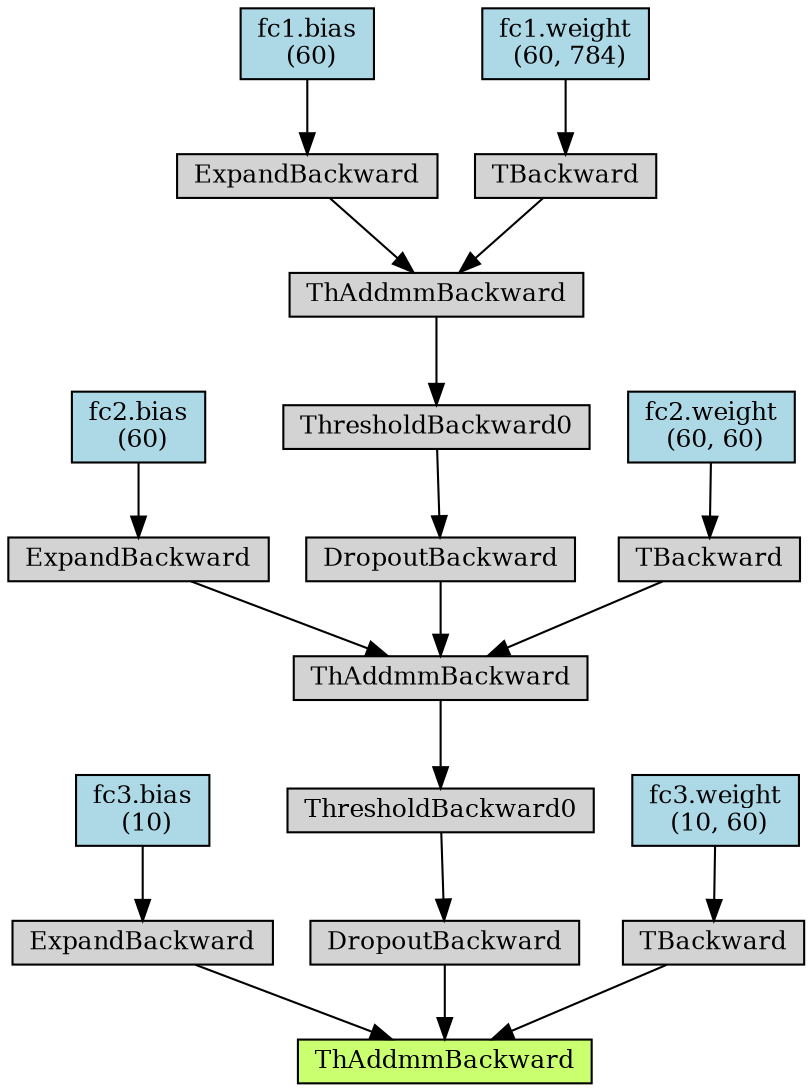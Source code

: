 digraph {
	graph [size="12,12"]
	node [align=left fontsize=12 height=0.2 ranksep=0.1 shape=box style=filled]
	2321717464424 [label=ThAddmmBackward fillcolor=darkolivegreen1]
	2321717464480 -> 2321717464424
	2321717464480 [label=ExpandBackward]
	2321717464760 -> 2321717464480
	2321717464760 [label="fc3.bias
 (10)" fillcolor=lightblue]
	2321717496312 -> 2321717464424
	2321717496312 [label=DropoutBackward]
	2321717465040 -> 2321717496312
	2321717465040 [label=ThresholdBackward0]
	2321717567616 -> 2321717465040
	2321717567616 [label=ThAddmmBackward]
	2321717567728 -> 2321717567616
	2321717567728 [label=ExpandBackward]
	2321717567896 -> 2321717567728
	2321717567896 [label="fc2.bias
 (60)" fillcolor=lightblue]
	2321717495816 -> 2321717567616
	2321717495816 [label=DropoutBackward]
	2321717567952 -> 2321717495816
	2321717567952 [label=ThresholdBackward0]
	2321717568064 -> 2321717567952
	2321717568064 [label=ThAddmmBackward]
	2321717568176 -> 2321717568064
	2321717568176 [label=ExpandBackward]
	2321717568344 -> 2321717568176
	2321717568344 [label="fc1.bias
 (60)" fillcolor=lightblue]
	2321717568232 -> 2321717568064
	2321717568232 [label=TBackward]
	2321717568400 -> 2321717568232
	2321717568400 [label="fc1.weight
 (60, 784)" fillcolor=lightblue]
	2321717567784 -> 2321717567616
	2321717567784 [label=TBackward]
	2321717568008 -> 2321717567784
	2321717568008 [label="fc2.weight
 (60, 60)" fillcolor=lightblue]
	2321717464536 -> 2321717464424
	2321717464536 [label=TBackward]
	2321717567560 -> 2321717464536
	2321717567560 [label="fc3.weight
 (10, 60)" fillcolor=lightblue]
}
